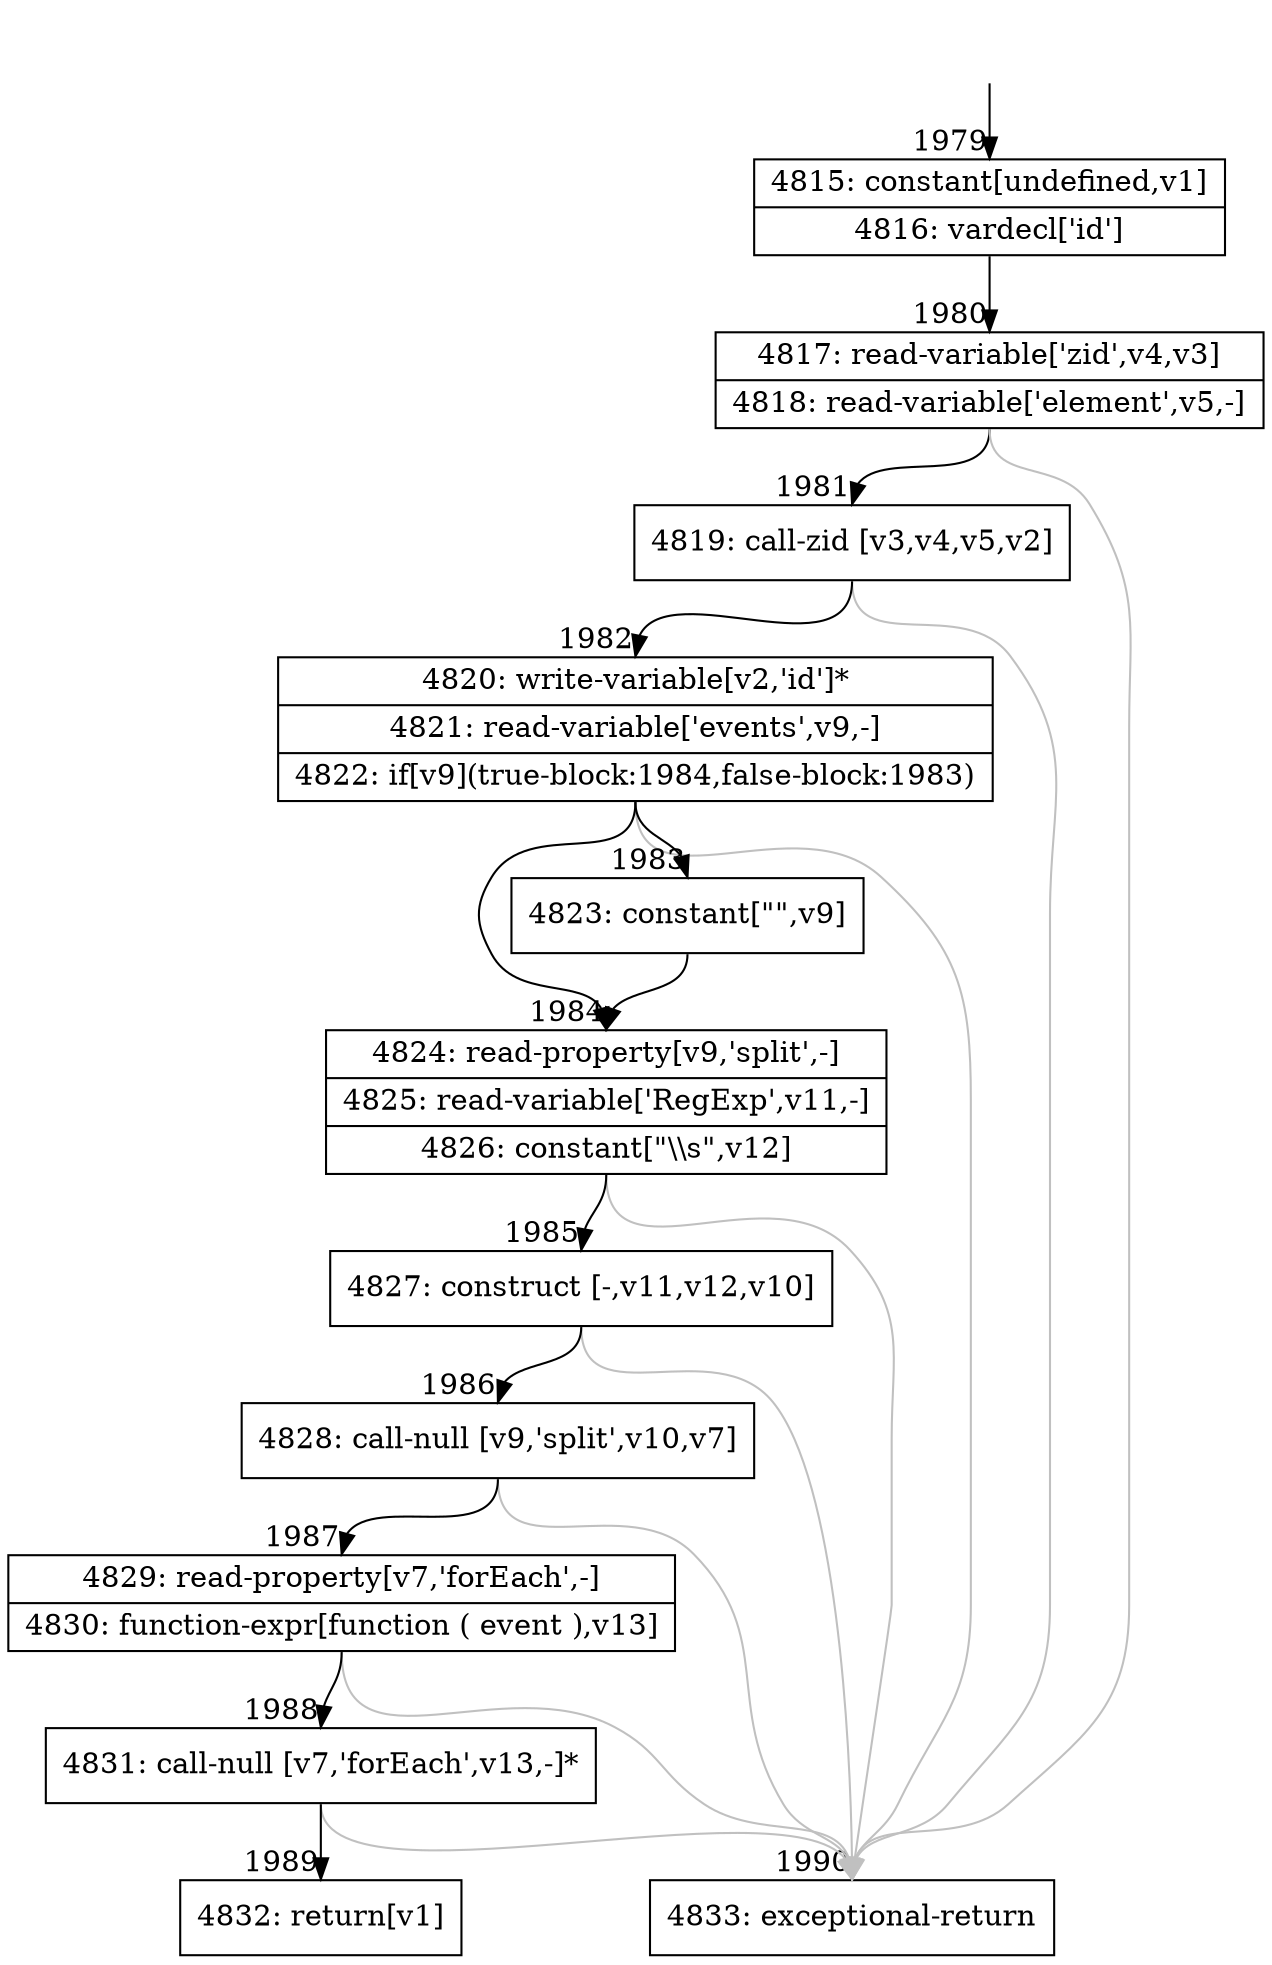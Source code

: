 digraph {
rankdir="TD"
BB_entry177[shape=none,label=""];
BB_entry177 -> BB1979 [tailport=s, headport=n, headlabel="    1979"]
BB1979 [shape=record label="{4815: constant[undefined,v1]|4816: vardecl['id']}" ] 
BB1979 -> BB1980 [tailport=s, headport=n, headlabel="      1980"]
BB1980 [shape=record label="{4817: read-variable['zid',v4,v3]|4818: read-variable['element',v5,-]}" ] 
BB1980 -> BB1981 [tailport=s, headport=n, headlabel="      1981"]
BB1980 -> BB1990 [tailport=s, headport=n, color=gray, headlabel="      1990"]
BB1981 [shape=record label="{4819: call-zid [v3,v4,v5,v2]}" ] 
BB1981 -> BB1982 [tailport=s, headport=n, headlabel="      1982"]
BB1981 -> BB1990 [tailport=s, headport=n, color=gray]
BB1982 [shape=record label="{4820: write-variable[v2,'id']*|4821: read-variable['events',v9,-]|4822: if[v9](true-block:1984,false-block:1983)}" ] 
BB1982 -> BB1984 [tailport=s, headport=n, headlabel="      1984"]
BB1982 -> BB1983 [tailport=s, headport=n, headlabel="      1983"]
BB1982 -> BB1990 [tailport=s, headport=n, color=gray]
BB1983 [shape=record label="{4823: constant[\"\",v9]}" ] 
BB1983 -> BB1984 [tailport=s, headport=n]
BB1984 [shape=record label="{4824: read-property[v9,'split',-]|4825: read-variable['RegExp',v11,-]|4826: constant[\"\\\\s\",v12]}" ] 
BB1984 -> BB1985 [tailport=s, headport=n, headlabel="      1985"]
BB1984 -> BB1990 [tailport=s, headport=n, color=gray]
BB1985 [shape=record label="{4827: construct [-,v11,v12,v10]}" ] 
BB1985 -> BB1986 [tailport=s, headport=n, headlabel="      1986"]
BB1985 -> BB1990 [tailport=s, headport=n, color=gray]
BB1986 [shape=record label="{4828: call-null [v9,'split',v10,v7]}" ] 
BB1986 -> BB1987 [tailport=s, headport=n, headlabel="      1987"]
BB1986 -> BB1990 [tailport=s, headport=n, color=gray]
BB1987 [shape=record label="{4829: read-property[v7,'forEach',-]|4830: function-expr[function ( event ),v13]}" ] 
BB1987 -> BB1988 [tailport=s, headport=n, headlabel="      1988"]
BB1987 -> BB1990 [tailport=s, headport=n, color=gray]
BB1988 [shape=record label="{4831: call-null [v7,'forEach',v13,-]*}" ] 
BB1988 -> BB1989 [tailport=s, headport=n, headlabel="      1989"]
BB1988 -> BB1990 [tailport=s, headport=n, color=gray]
BB1989 [shape=record label="{4832: return[v1]}" ] 
BB1990 [shape=record label="{4833: exceptional-return}" ] 
//#$~ 967
}
